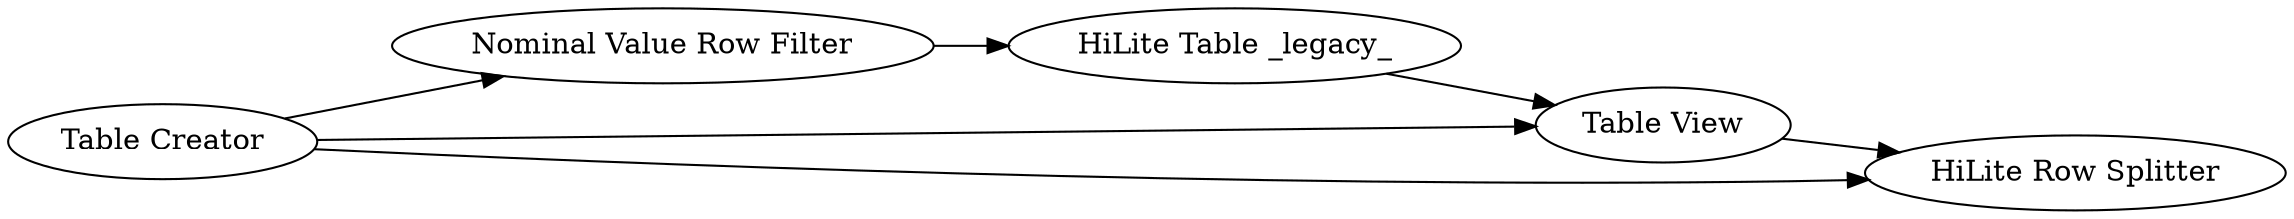 digraph {
	2 -> 1
	2 -> 9
	1 -> 9
	8 -> 4
	4 -> 1
	2 -> 8
	1 [label="Table View"]
	9 [label="HiLite Row Splitter"]
	4 [label="HiLite Table _legacy_"]
	8 [label="Nominal Value Row Filter"]
	2 [label="Table Creator"]
	rankdir=LR
}
